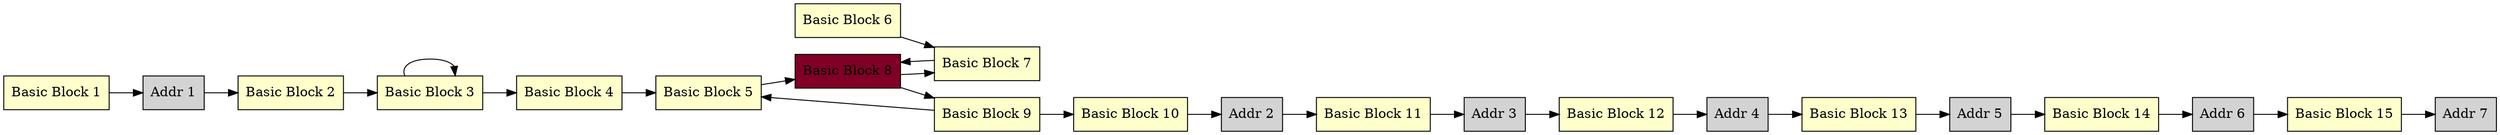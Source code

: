 digraph "main"{
	rankdir=LR;
	node[shape=box,colorscheme=ylorrd9, style=filled];

	"Basic Block 1" [fillcolor=1];
	"Basic Block 2" [fillcolor=1];
	"Basic Block 3" [fillcolor=1];
	"Basic Block 4" [fillcolor=1];
	"Basic Block 5" [fillcolor=1];
	"Basic Block 6" [fillcolor=1];
	"Basic Block 7" [fillcolor=1];
	"Basic Block 8" [fillcolor=9];
	"Basic Block 9" [fillcolor=1];
	"Basic Block 10" [fillcolor=1];
	"Basic Block 11" [fillcolor=1];
	"Basic Block 12" [fillcolor=1];
	"Basic Block 13" [fillcolor=1];
	"Basic Block 14" [fillcolor=1];
	"Basic Block 15" [fillcolor=1];
	"Addr 1";
	"Addr 2";
	"Addr 3";
	"Addr 4";
	"Addr 5";
	"Addr 6";
	"Addr 7";

	"Basic Block 1"->"Addr 1";
	"Addr 1"->"Basic Block 2";
	"Basic Block 2"->"Basic Block 3";
	"Basic Block 3"->"Basic Block 3";
	"Basic Block 3"->"Basic Block 4";
	"Basic Block 4"->"Basic Block 5";
	"Basic Block 5"->"Basic Block 8";
	"Basic Block 6"->"Basic Block 7";
	"Basic Block 7"->"Basic Block 8";
	"Basic Block 8"->"Basic Block 7";
	"Basic Block 8"->"Basic Block 9";
	"Basic Block 9"->"Basic Block 5";
	"Basic Block 9"->"Basic Block 10";
	"Basic Block 10"->"Addr 2";
	"Addr 2"->"Basic Block 11";
	"Basic Block 11"->"Addr 3";
	"Addr 3"->"Basic Block 12";
	"Basic Block 12"->"Addr 4";
	"Addr 4"->"Basic Block 13";
	"Basic Block 13"->"Addr 5";
	"Addr 5"->"Basic Block 14";
	"Basic Block 14"->"Addr 6";
	"Addr 6"->"Basic Block 15";
	"Basic Block 15"->"Addr 7";
}
